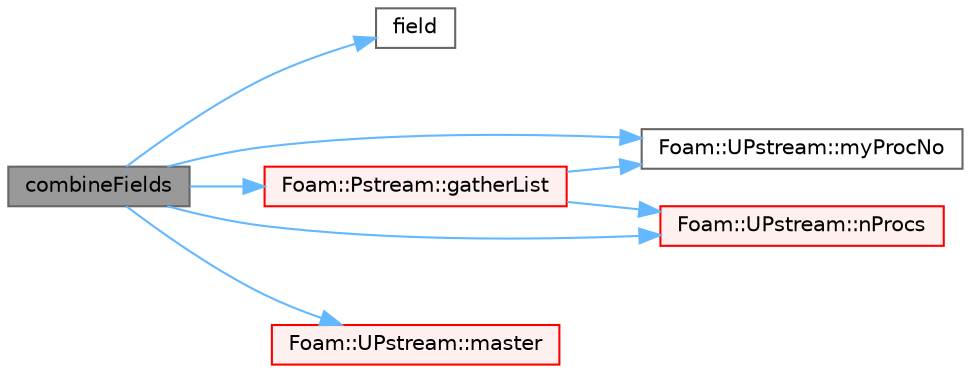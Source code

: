digraph "combineFields"
{
 // LATEX_PDF_SIZE
  bgcolor="transparent";
  edge [fontname=Helvetica,fontsize=10,labelfontname=Helvetica,labelfontsize=10];
  node [fontname=Helvetica,fontsize=10,shape=box,height=0.2,width=0.4];
  rankdir="LR";
  Node1 [id="Node000001",label="combineFields",height=0.2,width=0.4,color="gray40", fillcolor="grey60", style="filled", fontcolor="black",tooltip=" "];
  Node1 -> Node2 [id="edge1_Node000001_Node000002",color="steelblue1",style="solid",tooltip=" "];
  Node2 [id="Node000002",label="field",height=0.2,width=0.4,color="grey40", fillcolor="white", style="filled",URL="$combustion_2reactingFoam_2setRDeltaT_8H.html#a9698eee39c0e58c7c0df6fe1a4cc3168",tooltip=" "];
  Node1 -> Node3 [id="edge2_Node000001_Node000003",color="steelblue1",style="solid",tooltip=" "];
  Node3 [id="Node000003",label="Foam::Pstream::gatherList",height=0.2,width=0.4,color="red", fillcolor="#FFF0F0", style="filled",URL="$classFoam_1_1Pstream.html#a5f2c39c18360c2508bad8e3af874ab52",tooltip=" "];
  Node3 -> Node14 [id="edge3_Node000003_Node000014",color="steelblue1",style="solid",tooltip=" "];
  Node14 [id="Node000014",label="Foam::UPstream::myProcNo",height=0.2,width=0.4,color="grey40", fillcolor="white", style="filled",URL="$classFoam_1_1UPstream.html#a18ae428d3236c638ac680fa9f506c11a",tooltip=" "];
  Node3 -> Node12 [id="edge4_Node000003_Node000012",color="steelblue1",style="solid",tooltip=" "];
  Node12 [id="Node000012",label="Foam::UPstream::nProcs",height=0.2,width=0.4,color="red", fillcolor="#FFF0F0", style="filled",URL="$classFoam_1_1UPstream.html#a7db00ff752d312e8138599b99537f5e4",tooltip=" "];
  Node1 -> Node17 [id="edge5_Node000001_Node000017",color="steelblue1",style="solid",tooltip=" "];
  Node17 [id="Node000017",label="Foam::UPstream::master",height=0.2,width=0.4,color="red", fillcolor="#FFF0F0", style="filled",URL="$classFoam_1_1UPstream.html#a60159c36fcc2e247e0cb24b89914f1e4",tooltip=" "];
  Node1 -> Node14 [id="edge6_Node000001_Node000014",color="steelblue1",style="solid",tooltip=" "];
  Node1 -> Node12 [id="edge7_Node000001_Node000012",color="steelblue1",style="solid",tooltip=" "];
}
